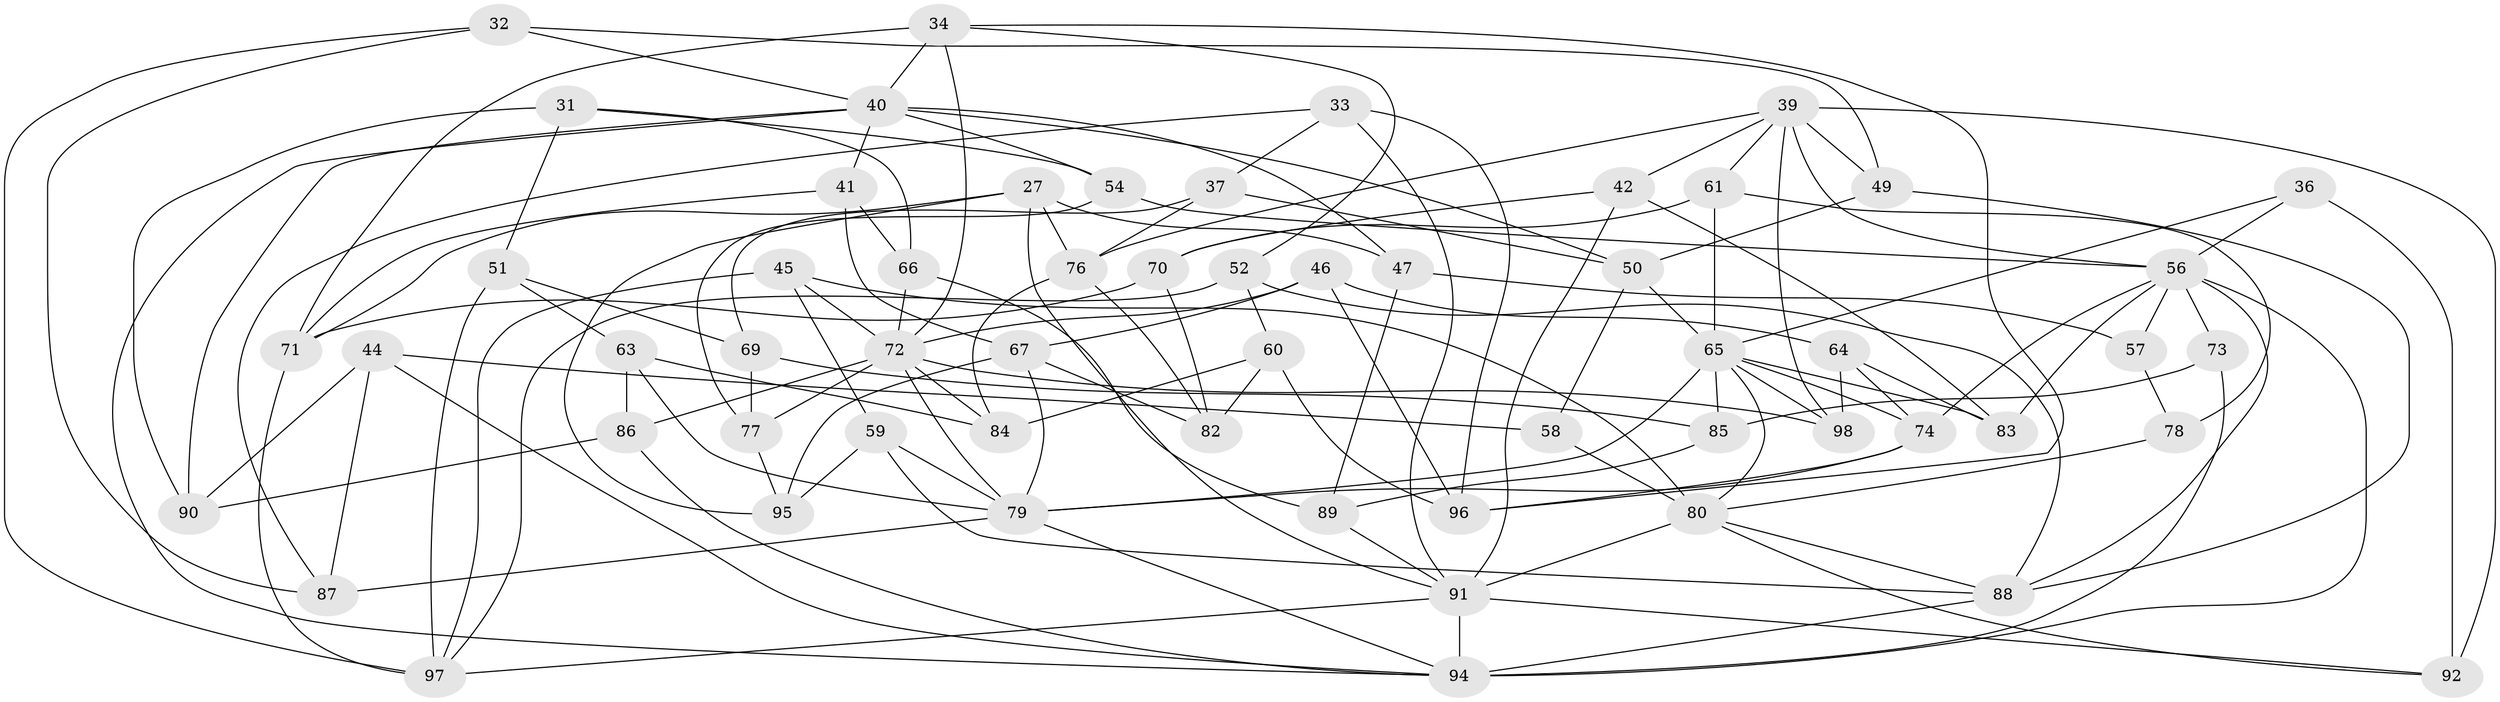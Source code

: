 // original degree distribution, {4: 1.0}
// Generated by graph-tools (version 1.1) at 2025/04/03/04/25 22:04:00]
// undirected, 58 vertices, 138 edges
graph export_dot {
graph [start="1"]
  node [color=gray90,style=filled];
  27 [super="+2"];
  31;
  32;
  33;
  34 [super="+6"];
  36;
  37;
  39 [super="+24"];
  40 [super="+14+22"];
  41;
  42;
  44;
  45;
  46;
  47;
  49;
  50 [super="+25"];
  51;
  52;
  54;
  56 [super="+18+28+43"];
  57;
  58;
  59;
  60;
  61;
  63;
  64;
  65 [super="+12+17+13"];
  66;
  67 [super="+48"];
  69;
  70;
  71 [super="+55"];
  72 [super="+4+23+8"];
  73;
  74 [super="+62"];
  76 [super="+35"];
  77;
  78;
  79 [super="+53"];
  80 [super="+5+10+38"];
  82;
  83;
  84;
  85;
  86;
  87;
  88 [super="+9+16"];
  89;
  90;
  91 [super="+20+68"];
  92 [super="+7"];
  94 [super="+19+75+93"];
  95;
  96 [super="+3"];
  97 [super="+30"];
  98;
  27 -- 95;
  27 -- 47;
  27 -- 76 [weight=2];
  27 -- 71;
  27 -- 91;
  31 -- 54;
  31 -- 51;
  31 -- 66;
  31 -- 90;
  32 -- 97;
  32 -- 87;
  32 -- 49;
  32 -- 40;
  33 -- 37;
  33 -- 91;
  33 -- 87;
  33 -- 96;
  34 -- 71 [weight=2];
  34 -- 96;
  34 -- 72;
  34 -- 52;
  34 -- 40;
  36 -- 92 [weight=2];
  36 -- 65;
  36 -- 56;
  37 -- 69;
  37 -- 76;
  37 -- 50;
  39 -- 61;
  39 -- 42;
  39 -- 92 [weight=2];
  39 -- 49;
  39 -- 98;
  39 -- 76;
  39 -- 56;
  40 -- 47;
  40 -- 50;
  40 -- 54;
  40 -- 41;
  40 -- 90;
  40 -- 94;
  41 -- 71;
  41 -- 67;
  41 -- 66;
  42 -- 83;
  42 -- 70;
  42 -- 91;
  44 -- 90;
  44 -- 58;
  44 -- 87;
  44 -- 94;
  45 -- 59;
  45 -- 80;
  45 -- 97;
  45 -- 72;
  46 -- 96;
  46 -- 64;
  46 -- 72;
  46 -- 67;
  47 -- 89;
  47 -- 57;
  49 -- 88;
  49 -- 50;
  50 -- 58;
  50 -- 65 [weight=2];
  51 -- 69;
  51 -- 97;
  51 -- 63;
  52 -- 88;
  52 -- 60;
  52 -- 97;
  54 -- 77;
  54 -- 56;
  56 -- 88 [weight=2];
  56 -- 73 [weight=2];
  56 -- 74;
  56 -- 83;
  56 -- 57 [weight=2];
  56 -- 94;
  57 -- 78;
  58 -- 80 [weight=2];
  59 -- 95;
  59 -- 88;
  59 -- 79;
  60 -- 82;
  60 -- 84;
  60 -- 96;
  61 -- 78;
  61 -- 70;
  61 -- 65;
  63 -- 86;
  63 -- 84;
  63 -- 79;
  64 -- 98;
  64 -- 83;
  64 -- 74;
  65 -- 98;
  65 -- 83;
  65 -- 79;
  65 -- 80;
  65 -- 74;
  65 -- 85;
  66 -- 89;
  66 -- 72;
  67 -- 79 [weight=2];
  67 -- 82;
  67 -- 95;
  69 -- 77;
  69 -- 85;
  70 -- 71;
  70 -- 82;
  71 -- 97;
  72 -- 98;
  72 -- 84;
  72 -- 77;
  72 -- 86;
  72 -- 79 [weight=2];
  73 -- 85;
  73 -- 94;
  74 -- 96 [weight=2];
  74 -- 79;
  76 -- 82;
  76 -- 84;
  77 -- 95;
  78 -- 80 [weight=2];
  79 -- 87;
  79 -- 94;
  80 -- 92;
  80 -- 88;
  80 -- 91 [weight=2];
  85 -- 89;
  86 -- 90;
  86 -- 94;
  88 -- 94 [weight=2];
  89 -- 91;
  91 -- 94 [weight=4];
  91 -- 92;
  91 -- 97;
}
